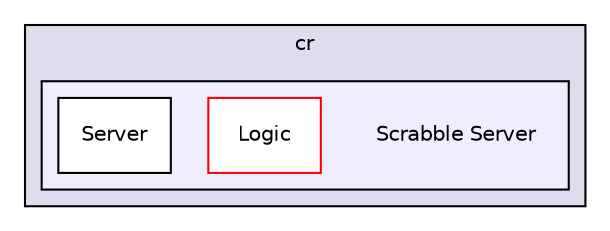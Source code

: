 digraph "src/tec/ac/cr/Scrabble Server" {
  compound=true
  node [ fontsize="10", fontname="Helvetica"];
  edge [ labelfontsize="10", labelfontname="Helvetica"];
  subgraph clusterdir_b05ce02602fa745a0813da0835b2027e {
    graph [ bgcolor="#ddddee", pencolor="black", label="cr" fontname="Helvetica", fontsize="10", URL="dir_b05ce02602fa745a0813da0835b2027e.html"]
  subgraph clusterdir_13ab34e4b2d98897fa9355c9a390cc3c {
    graph [ bgcolor="#eeeeff", pencolor="black", label="" URL="dir_13ab34e4b2d98897fa9355c9a390cc3c.html"];
    dir_13ab34e4b2d98897fa9355c9a390cc3c [shape=plaintext label="Scrabble Server"];
    dir_e31e1c9d63a67089b01285c1bd60b98a [shape=box label="Logic" color="red" fillcolor="white" style="filled" URL="dir_e31e1c9d63a67089b01285c1bd60b98a.html"];
    dir_9d5c54cfebc8ad20a6446590f3ae6690 [shape=box label="Server" color="black" fillcolor="white" style="filled" URL="dir_9d5c54cfebc8ad20a6446590f3ae6690.html"];
  }
  }
}
